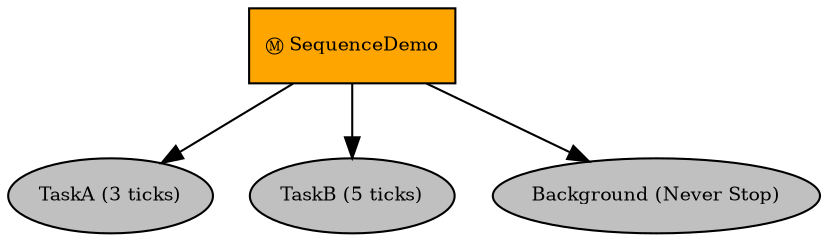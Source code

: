 digraph pastafarianism {
ordering=out;
graph [fontname="times-roman"];
node [fontname="times-roman"];
edge [fontname="times-roman"];
SequenceDemo [label="Ⓜ SequenceDemo", shape=box, style=filled, fillcolor=orange, fontsize=9, fontcolor=black];
"TaskA (3 ticks)" [label="TaskA (3 ticks)", shape=ellipse, style=filled, fillcolor=gray, fontsize=9, fontcolor=black];
SequenceDemo -> "TaskA (3 ticks)";
"TaskB (5 ticks)" [label="TaskB (5 ticks)", shape=ellipse, style=filled, fillcolor=gray, fontsize=9, fontcolor=black];
SequenceDemo -> "TaskB (5 ticks)";
"Background (Never Stop)" [label="Background (Never Stop)", shape=ellipse, style=filled, fillcolor=gray, fontsize=9, fontcolor=black];
SequenceDemo -> "Background (Never Stop)";
}
